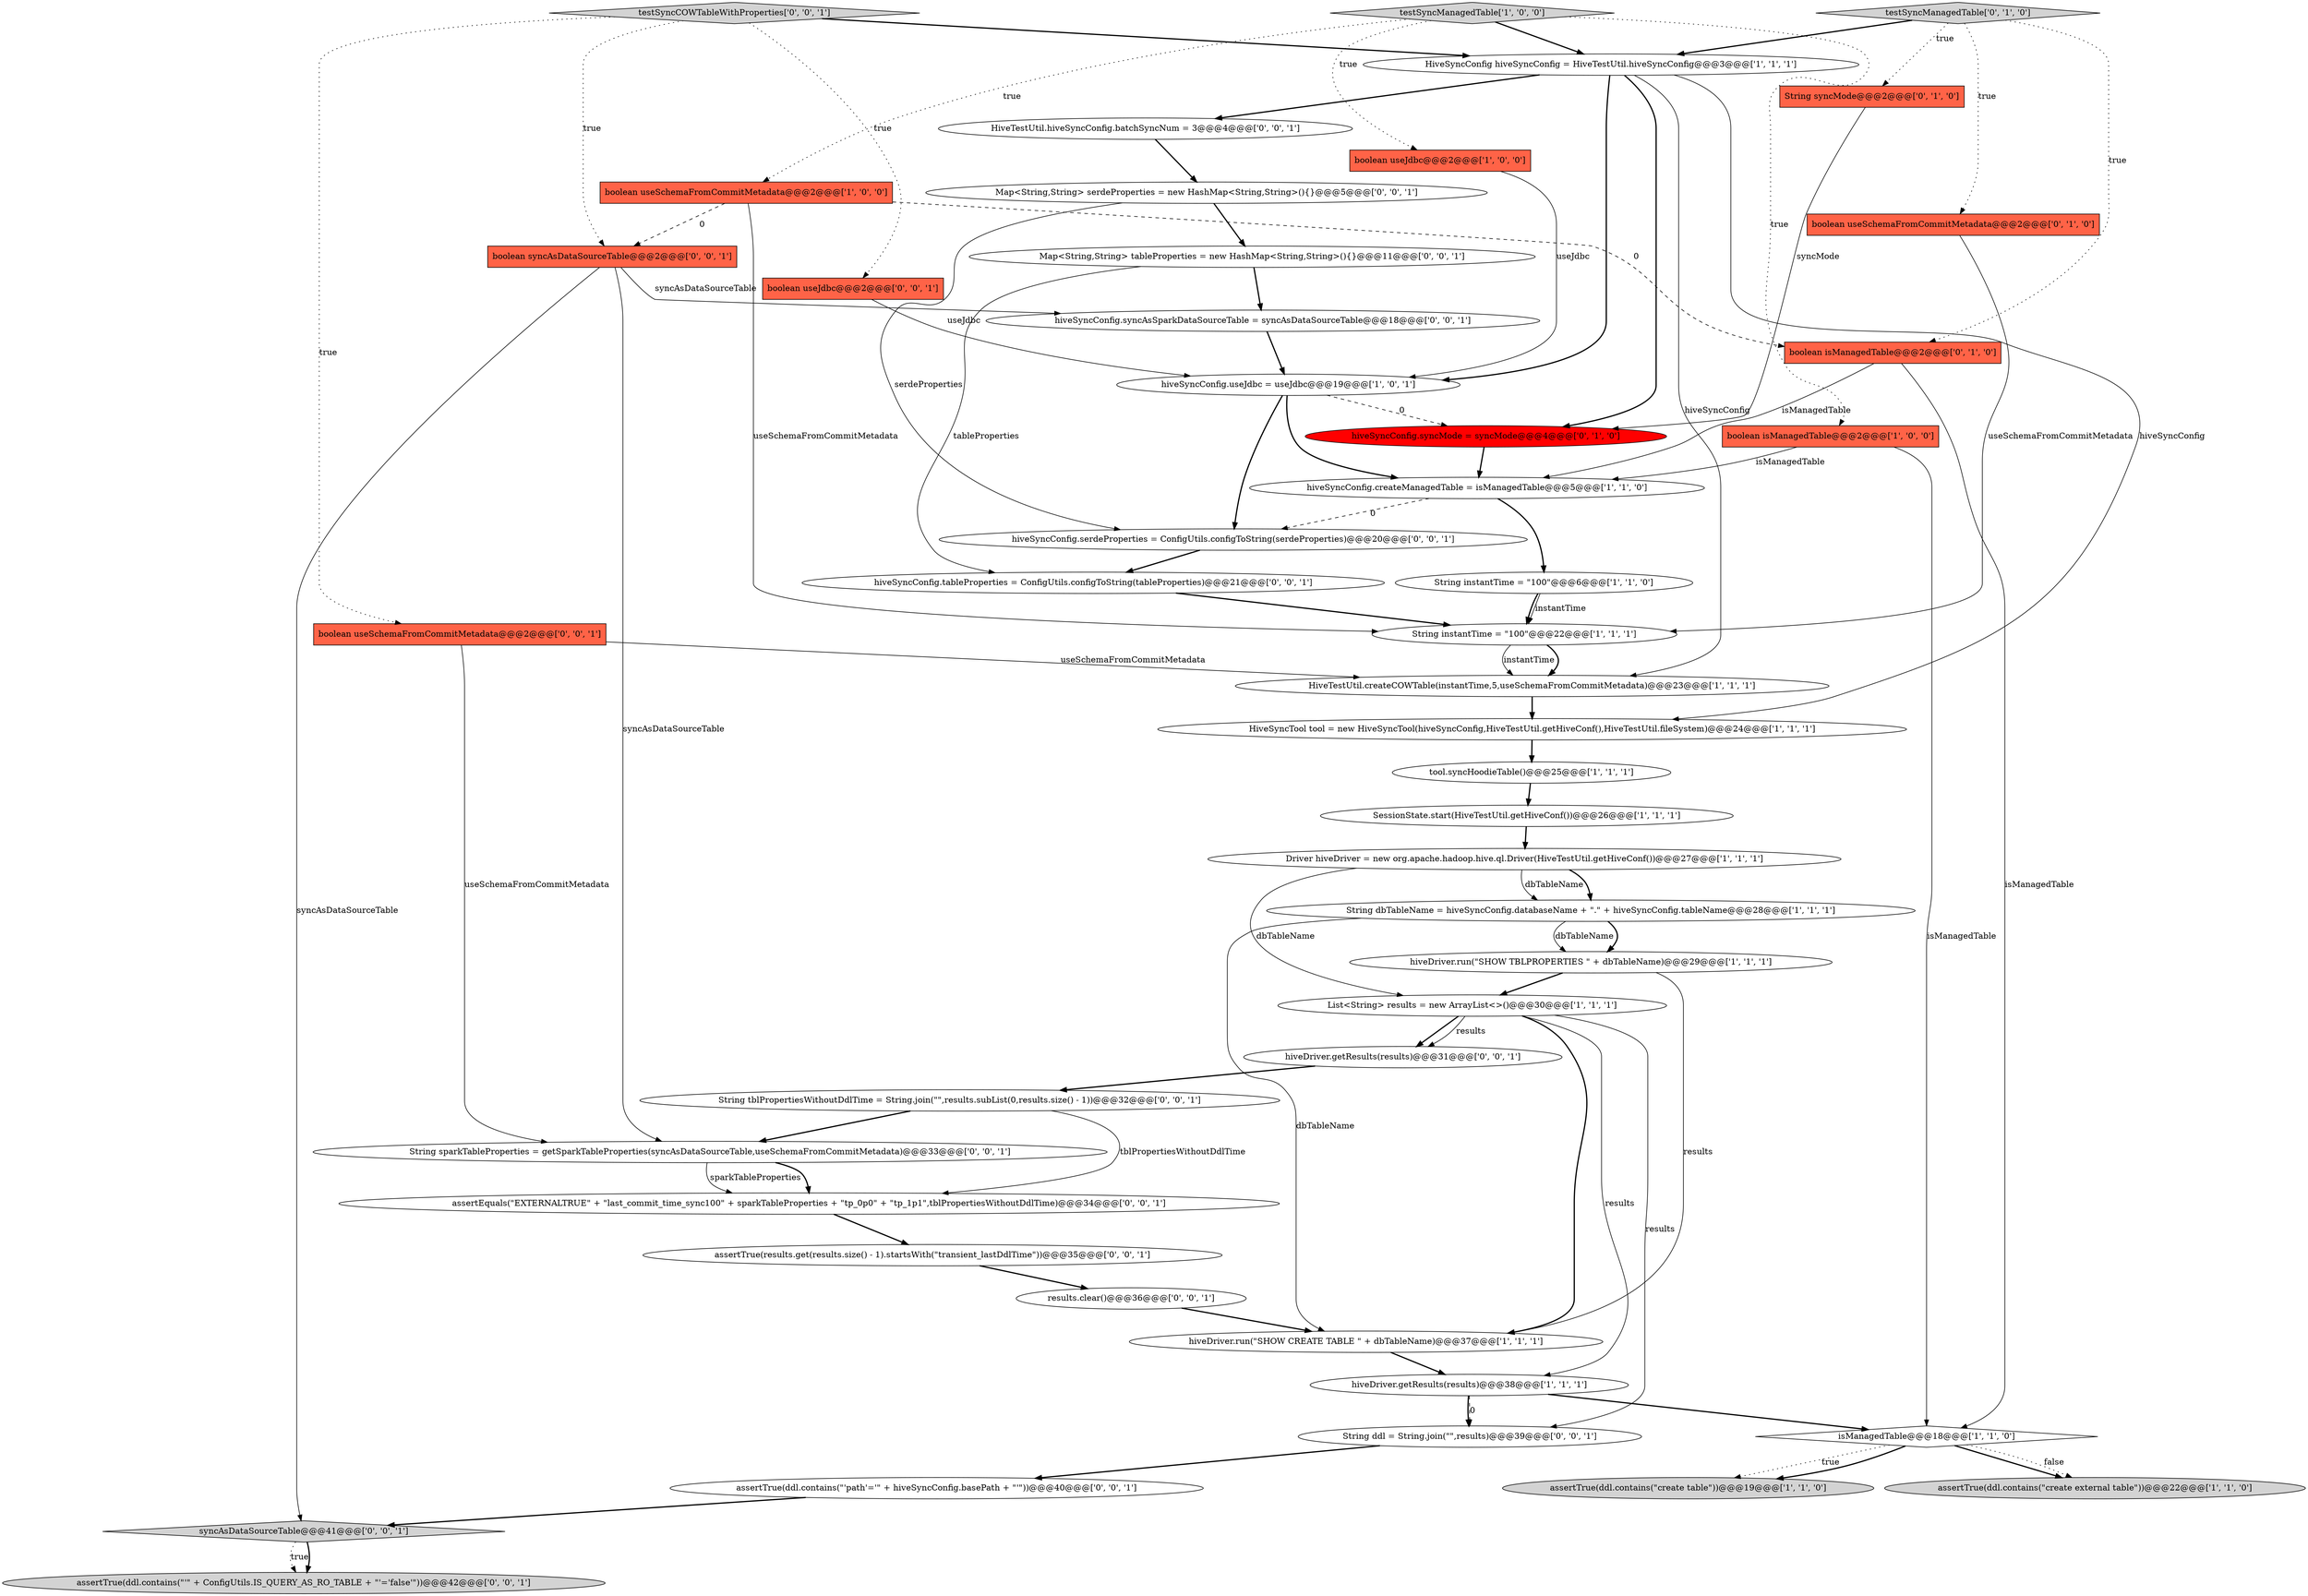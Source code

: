 digraph {
40 [style = filled, label = "assertTrue(results.get(results.size() - 1).startsWith(\"transient_lastDdlTime\"))@@@35@@@['0', '0', '1']", fillcolor = white, shape = ellipse image = "AAA0AAABBB3BBB"];
27 [style = filled, label = "testSyncCOWTableWithProperties['0', '0', '1']", fillcolor = lightgray, shape = diamond image = "AAA0AAABBB3BBB"];
34 [style = filled, label = "results.clear()@@@36@@@['0', '0', '1']", fillcolor = white, shape = ellipse image = "AAA0AAABBB3BBB"];
26 [style = filled, label = "testSyncManagedTable['0', '1', '0']", fillcolor = lightgray, shape = diamond image = "AAA0AAABBB2BBB"];
31 [style = filled, label = "syncAsDataSourceTable@@@41@@@['0', '0', '1']", fillcolor = lightgray, shape = diamond image = "AAA0AAABBB3BBB"];
35 [style = filled, label = "String sparkTableProperties = getSparkTableProperties(syncAsDataSourceTable,useSchemaFromCommitMetadata)@@@33@@@['0', '0', '1']", fillcolor = white, shape = ellipse image = "AAA0AAABBB3BBB"];
38 [style = filled, label = "hiveDriver.getResults(results)@@@31@@@['0', '0', '1']", fillcolor = white, shape = ellipse image = "AAA0AAABBB3BBB"];
36 [style = filled, label = "assertEquals(\"EXTERNALTRUE\" + \"last_commit_time_sync100\" + sparkTableProperties + \"tp_0p0\" + \"tp_1p1\",tblPropertiesWithoutDdlTime)@@@34@@@['0', '0', '1']", fillcolor = white, shape = ellipse image = "AAA0AAABBB3BBB"];
2 [style = filled, label = "boolean useJdbc@@@2@@@['1', '0', '0']", fillcolor = tomato, shape = box image = "AAA0AAABBB1BBB"];
11 [style = filled, label = "boolean useSchemaFromCommitMetadata@@@2@@@['1', '0', '0']", fillcolor = tomato, shape = box image = "AAA1AAABBB1BBB"];
29 [style = filled, label = "boolean useSchemaFromCommitMetadata@@@2@@@['0', '0', '1']", fillcolor = tomato, shape = box image = "AAA0AAABBB3BBB"];
30 [style = filled, label = "HiveTestUtil.hiveSyncConfig.batchSyncNum = 3@@@4@@@['0', '0', '1']", fillcolor = white, shape = ellipse image = "AAA0AAABBB3BBB"];
44 [style = filled, label = "assertTrue(ddl.contains(\"'\" + ConfigUtils.IS_QUERY_AS_RO_TABLE + \"'='false'\"))@@@42@@@['0', '0', '1']", fillcolor = lightgray, shape = ellipse image = "AAA0AAABBB3BBB"];
0 [style = filled, label = "boolean isManagedTable@@@2@@@['1', '0', '0']", fillcolor = tomato, shape = box image = "AAA0AAABBB1BBB"];
24 [style = filled, label = "boolean isManagedTable@@@2@@@['0', '1', '0']", fillcolor = tomato, shape = box image = "AAA1AAABBB2BBB"];
28 [style = filled, label = "hiveSyncConfig.serdeProperties = ConfigUtils.configToString(serdeProperties)@@@20@@@['0', '0', '1']", fillcolor = white, shape = ellipse image = "AAA0AAABBB3BBB"];
37 [style = filled, label = "hiveSyncConfig.tableProperties = ConfigUtils.configToString(tableProperties)@@@21@@@['0', '0', '1']", fillcolor = white, shape = ellipse image = "AAA0AAABBB3BBB"];
1 [style = filled, label = "isManagedTable@@@18@@@['1', '1', '0']", fillcolor = white, shape = diamond image = "AAA0AAABBB1BBB"];
15 [style = filled, label = "String dbTableName = hiveSyncConfig.databaseName + \".\" + hiveSyncConfig.tableName@@@28@@@['1', '1', '1']", fillcolor = white, shape = ellipse image = "AAA0AAABBB1BBB"];
16 [style = filled, label = "assertTrue(ddl.contains(\"create external table\"))@@@22@@@['1', '1', '0']", fillcolor = lightgray, shape = ellipse image = "AAA0AAABBB1BBB"];
9 [style = filled, label = "Driver hiveDriver = new org.apache.hadoop.hive.ql.Driver(HiveTestUtil.getHiveConf())@@@27@@@['1', '1', '1']", fillcolor = white, shape = ellipse image = "AAA0AAABBB1BBB"];
43 [style = filled, label = "boolean syncAsDataSourceTable@@@2@@@['0', '0', '1']", fillcolor = tomato, shape = box image = "AAA0AAABBB3BBB"];
32 [style = filled, label = "assertTrue(ddl.contains(\"'path'='\" + hiveSyncConfig.basePath + \"'\"))@@@40@@@['0', '0', '1']", fillcolor = white, shape = ellipse image = "AAA0AAABBB3BBB"];
39 [style = filled, label = "boolean useJdbc@@@2@@@['0', '0', '1']", fillcolor = tomato, shape = box image = "AAA0AAABBB3BBB"];
8 [style = filled, label = "tool.syncHoodieTable()@@@25@@@['1', '1', '1']", fillcolor = white, shape = ellipse image = "AAA0AAABBB1BBB"];
5 [style = filled, label = "List<String> results = new ArrayList<>()@@@30@@@['1', '1', '1']", fillcolor = white, shape = ellipse image = "AAA0AAABBB1BBB"];
3 [style = filled, label = "hiveDriver.run(\"SHOW TBLPROPERTIES \" + dbTableName)@@@29@@@['1', '1', '1']", fillcolor = white, shape = ellipse image = "AAA0AAABBB1BBB"];
20 [style = filled, label = "SessionState.start(HiveTestUtil.getHiveConf())@@@26@@@['1', '1', '1']", fillcolor = white, shape = ellipse image = "AAA0AAABBB1BBB"];
46 [style = filled, label = "Map<String,String> serdeProperties = new HashMap<String,String>(){}@@@5@@@['0', '0', '1']", fillcolor = white, shape = ellipse image = "AAA0AAABBB3BBB"];
45 [style = filled, label = "hiveSyncConfig.syncAsSparkDataSourceTable = syncAsDataSourceTable@@@18@@@['0', '0', '1']", fillcolor = white, shape = ellipse image = "AAA0AAABBB3BBB"];
10 [style = filled, label = "String instantTime = \"100\"@@@22@@@['1', '1', '1']", fillcolor = white, shape = ellipse image = "AAA0AAABBB1BBB"];
12 [style = filled, label = "String instantTime = \"100\"@@@6@@@['1', '1', '0']", fillcolor = white, shape = ellipse image = "AAA0AAABBB1BBB"];
21 [style = filled, label = "hiveDriver.getResults(results)@@@38@@@['1', '1', '1']", fillcolor = white, shape = ellipse image = "AAA0AAABBB1BBB"];
14 [style = filled, label = "HiveTestUtil.createCOWTable(instantTime,5,useSchemaFromCommitMetadata)@@@23@@@['1', '1', '1']", fillcolor = white, shape = ellipse image = "AAA0AAABBB1BBB"];
19 [style = filled, label = "hiveSyncConfig.useJdbc = useJdbc@@@19@@@['1', '0', '1']", fillcolor = white, shape = ellipse image = "AAA0AAABBB1BBB"];
22 [style = filled, label = "String syncMode@@@2@@@['0', '1', '0']", fillcolor = tomato, shape = box image = "AAA0AAABBB2BBB"];
4 [style = filled, label = "hiveSyncConfig.createManagedTable = isManagedTable@@@5@@@['1', '1', '0']", fillcolor = white, shape = ellipse image = "AAA0AAABBB1BBB"];
18 [style = filled, label = "HiveSyncTool tool = new HiveSyncTool(hiveSyncConfig,HiveTestUtil.getHiveConf(),HiveTestUtil.fileSystem)@@@24@@@['1', '1', '1']", fillcolor = white, shape = ellipse image = "AAA0AAABBB1BBB"];
41 [style = filled, label = "String ddl = String.join(\"\",results)@@@39@@@['0', '0', '1']", fillcolor = white, shape = ellipse image = "AAA0AAABBB3BBB"];
42 [style = filled, label = "String tblPropertiesWithoutDdlTime = String.join(\"\",results.subList(0,results.size() - 1))@@@32@@@['0', '0', '1']", fillcolor = white, shape = ellipse image = "AAA0AAABBB3BBB"];
23 [style = filled, label = "boolean useSchemaFromCommitMetadata@@@2@@@['0', '1', '0']", fillcolor = tomato, shape = box image = "AAA0AAABBB2BBB"];
25 [style = filled, label = "hiveSyncConfig.syncMode = syncMode@@@4@@@['0', '1', '0']", fillcolor = red, shape = ellipse image = "AAA1AAABBB2BBB"];
6 [style = filled, label = "assertTrue(ddl.contains(\"create table\"))@@@19@@@['1', '1', '0']", fillcolor = lightgray, shape = ellipse image = "AAA0AAABBB1BBB"];
7 [style = filled, label = "testSyncManagedTable['1', '0', '0']", fillcolor = lightgray, shape = diamond image = "AAA0AAABBB1BBB"];
33 [style = filled, label = "Map<String,String> tableProperties = new HashMap<String,String>(){}@@@11@@@['0', '0', '1']", fillcolor = white, shape = ellipse image = "AAA0AAABBB3BBB"];
13 [style = filled, label = "hiveDriver.run(\"SHOW CREATE TABLE \" + dbTableName)@@@37@@@['1', '1', '1']", fillcolor = white, shape = ellipse image = "AAA0AAABBB1BBB"];
17 [style = filled, label = "HiveSyncConfig hiveSyncConfig = HiveTestUtil.hiveSyncConfig@@@3@@@['1', '1', '1']", fillcolor = white, shape = ellipse image = "AAA0AAABBB1BBB"];
17->25 [style = bold, label=""];
35->36 [style = solid, label="sparkTableProperties"];
43->31 [style = solid, label="syncAsDataSourceTable"];
20->9 [style = bold, label=""];
24->1 [style = solid, label="isManagedTable"];
43->45 [style = solid, label="syncAsDataSourceTable"];
5->21 [style = solid, label="results"];
26->22 [style = dotted, label="true"];
38->42 [style = bold, label=""];
5->38 [style = bold, label=""];
3->5 [style = bold, label=""];
12->10 [style = bold, label=""];
8->20 [style = bold, label=""];
33->37 [style = solid, label="tableProperties"];
30->46 [style = bold, label=""];
26->24 [style = dotted, label="true"];
21->1 [style = bold, label=""];
27->17 [style = bold, label=""];
33->45 [style = bold, label=""];
1->6 [style = dotted, label="true"];
11->43 [style = dashed, label="0"];
19->28 [style = bold, label=""];
31->44 [style = dotted, label="true"];
5->38 [style = solid, label="results"];
2->19 [style = solid, label="useJdbc"];
3->13 [style = solid, label="results"];
28->37 [style = bold, label=""];
41->32 [style = bold, label=""];
26->17 [style = bold, label=""];
10->14 [style = bold, label=""];
21->41 [style = bold, label=""];
17->18 [style = solid, label="hiveSyncConfig"];
9->15 [style = solid, label="dbTableName"];
26->23 [style = dotted, label="true"];
40->34 [style = bold, label=""];
29->35 [style = solid, label="useSchemaFromCommitMetadata"];
27->29 [style = dotted, label="true"];
1->16 [style = bold, label=""];
46->33 [style = bold, label=""];
14->18 [style = bold, label=""];
17->14 [style = solid, label="hiveSyncConfig"];
19->25 [style = dashed, label="0"];
32->31 [style = bold, label=""];
7->2 [style = dotted, label="true"];
36->40 [style = bold, label=""];
43->35 [style = solid, label="syncAsDataSourceTable"];
7->17 [style = bold, label=""];
27->39 [style = dotted, label="true"];
37->10 [style = bold, label=""];
22->25 [style = solid, label="syncMode"];
7->0 [style = dotted, label="true"];
15->3 [style = bold, label=""];
10->14 [style = solid, label="instantTime"];
4->28 [style = dashed, label="0"];
0->1 [style = solid, label="isManagedTable"];
29->14 [style = solid, label="useSchemaFromCommitMetadata"];
1->6 [style = bold, label=""];
7->11 [style = dotted, label="true"];
0->4 [style = solid, label="isManagedTable"];
24->4 [style = solid, label="isManagedTable"];
31->44 [style = bold, label=""];
39->19 [style = solid, label="useJdbc"];
5->13 [style = bold, label=""];
4->12 [style = bold, label=""];
18->8 [style = bold, label=""];
12->10 [style = solid, label="instantTime"];
1->16 [style = dotted, label="false"];
15->3 [style = solid, label="dbTableName"];
5->41 [style = solid, label="results"];
9->5 [style = solid, label="dbTableName"];
42->36 [style = solid, label="tblPropertiesWithoutDdlTime"];
27->43 [style = dotted, label="true"];
23->10 [style = solid, label="useSchemaFromCommitMetadata"];
11->10 [style = solid, label="useSchemaFromCommitMetadata"];
34->13 [style = bold, label=""];
25->4 [style = bold, label=""];
17->30 [style = bold, label=""];
46->28 [style = solid, label="serdeProperties"];
17->19 [style = bold, label=""];
42->35 [style = bold, label=""];
45->19 [style = bold, label=""];
21->41 [style = dashed, label="0"];
9->15 [style = bold, label=""];
11->24 [style = dashed, label="0"];
19->4 [style = bold, label=""];
35->36 [style = bold, label=""];
13->21 [style = bold, label=""];
15->13 [style = solid, label="dbTableName"];
}
